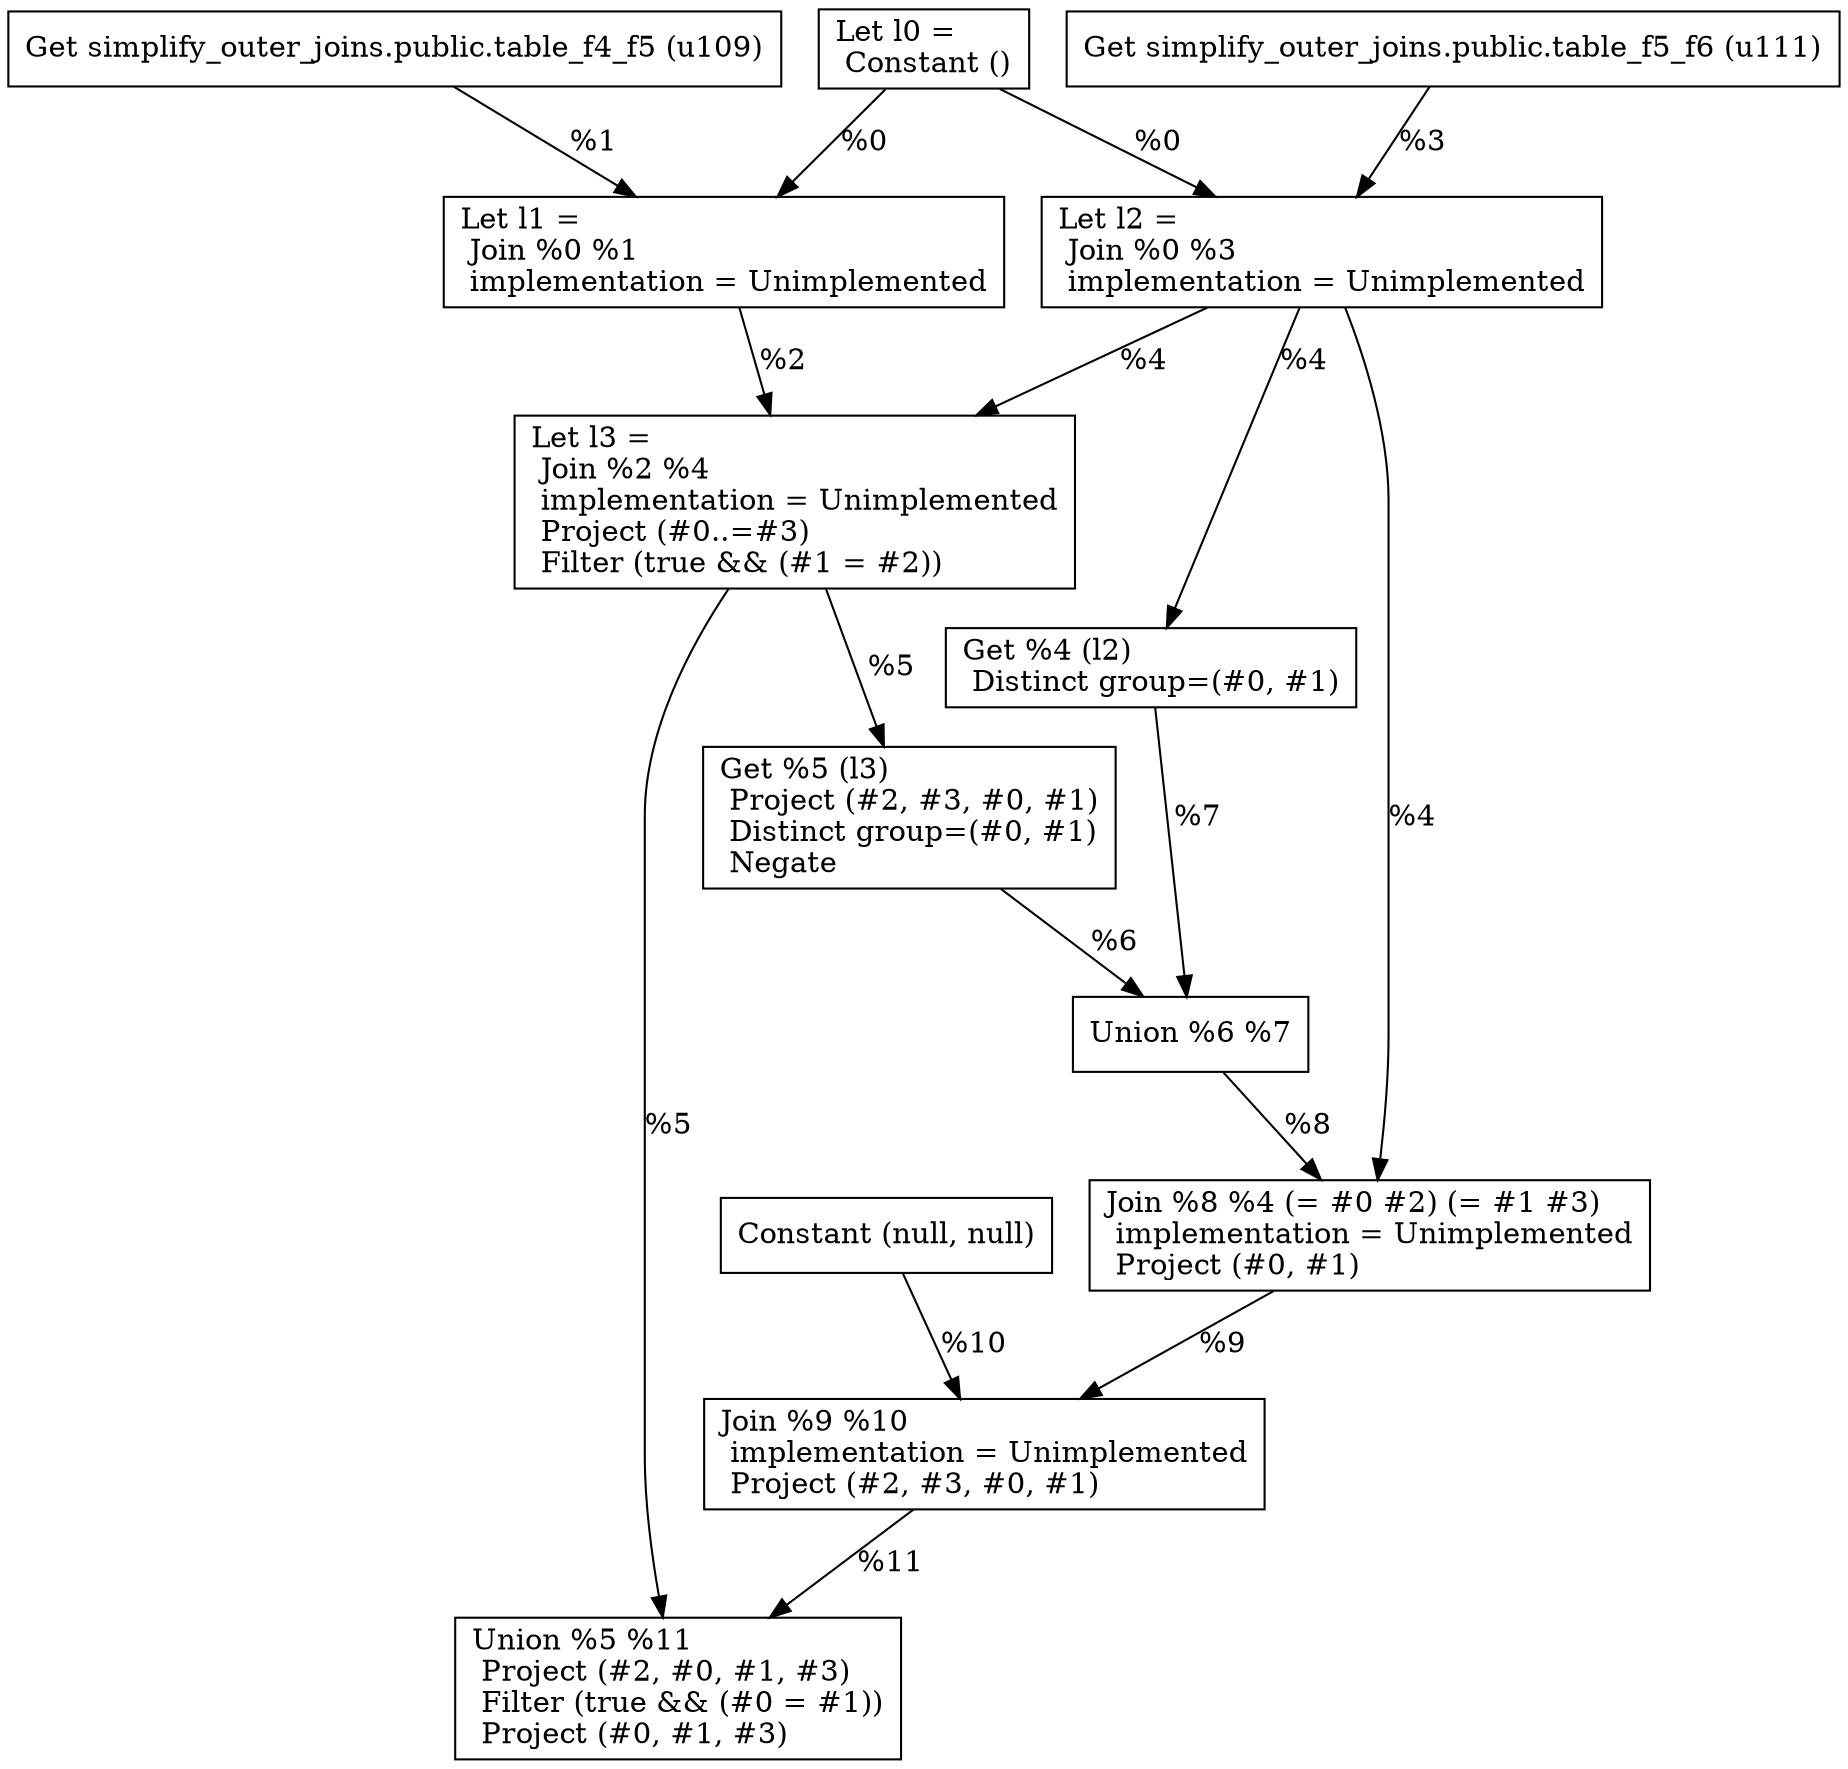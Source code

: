 digraph G {
    node0 [shape = record, label="Let l0 =\l Constant ()\l"]
    node1 [shape = record, label=" Get simplify_outer_joins.public.table_f4_f5 (u109)\l"]
    node2 [shape = record, label="Let l1 =\l Join %0 %1\l  implementation = Unimplemented\l"]
    node3 [shape = record, label=" Get simplify_outer_joins.public.table_f5_f6 (u111)\l"]
    node4 [shape = record, label="Let l2 =\l Join %0 %3\l  implementation = Unimplemented\l"]
    node5 [shape = record, label="Let l3 =\l Join %2 %4\l  implementation = Unimplemented\l Project (#0..=#3)\l Filter (true && (#1 = #2))\l"]
    node6 [shape = record, label=" Get %5 (l3)\l Project (#2, #3, #0, #1)\l Distinct group=(#0, #1)\l Negate\l"]
    node7 [shape = record, label=" Get %4 (l2)\l Distinct group=(#0, #1)\l"]
    node8 [shape = record, label=" Union %6 %7\l"]
    node9 [shape = record, label=" Join %8 %4 (= #0 #2) (= #1 #3)\l  implementation = Unimplemented\l Project (#0, #1)\l"]
    node10 [shape = record, label=" Constant (null, null)\l"]
    node11 [shape = record, label=" Join %9 %10\l  implementation = Unimplemented\l Project (#2, #3, #0, #1)\l"]
    node12 [shape = record, label=" Union %5 %11\l Project (#2, #0, #1, #3)\l Filter (true && (#0 = #1))\l Project (#0, #1, #3)\l"]
    node6 -> node8 [label = "%6\l"]
    node7 -> node8 [label = "%7\l"]
    node9 -> node11 [label = "%9\l"]
    node4 -> node5 [label = "%4\l"]
    node5 -> node6 [label = "%5\l"]
    node2 -> node5 [label = "%2\l"]
    node10 -> node11 [label = "%10\l"]
    node1 -> node2 [label = "%1\l"]
    node0 -> node4 [label = "%0\l"]
    node5 -> node12 [label = "%5\l"]
    node8 -> node9 [label = "%8\l"]
    node3 -> node4 [label = "%3\l"]
    node4 -> node9 [label = "%4\l"]
    node11 -> node12 [label = "%11\l"]
    node0 -> node2 [label = "%0\l"]
    node4 -> node7 [label = "%4\l"]
}
